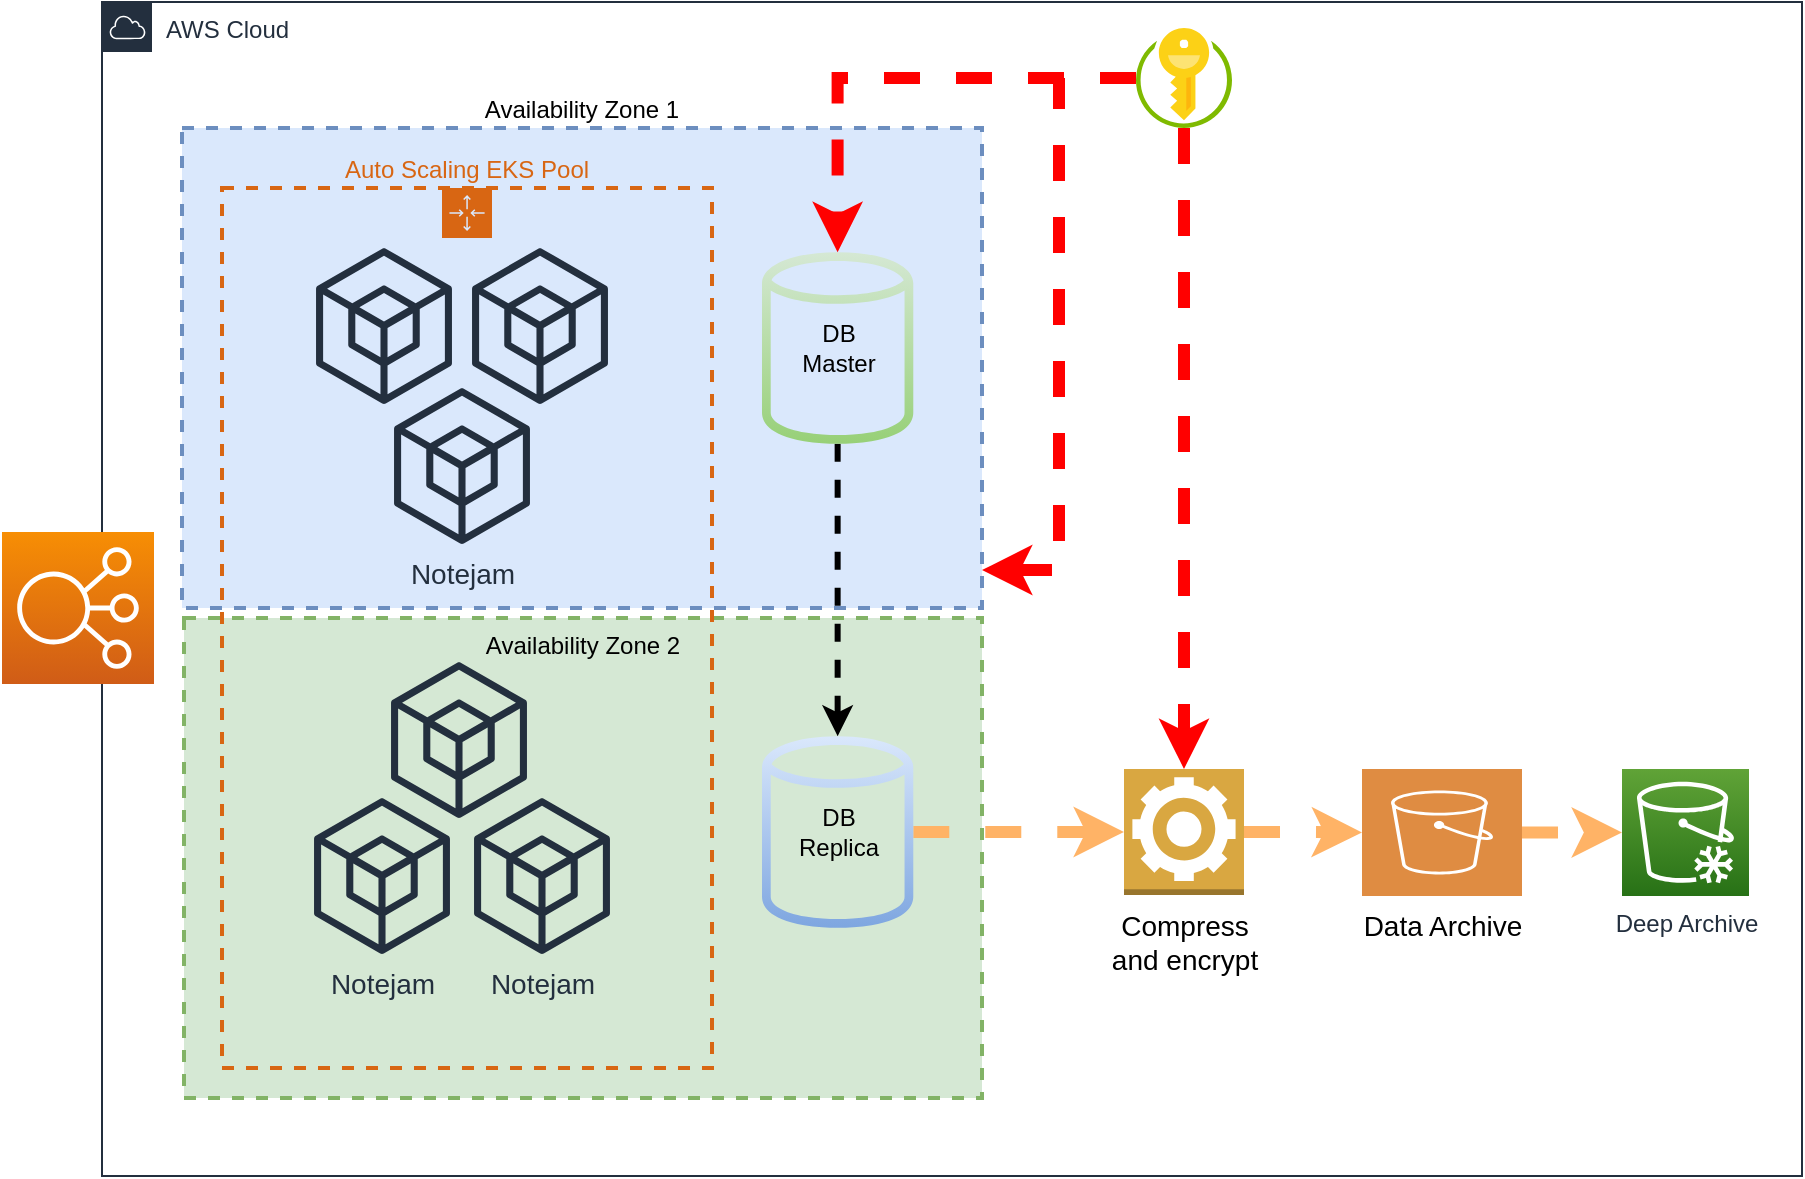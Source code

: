<mxfile version="13.7.9" type="device"><diagram id="Ht1M8jgEwFfnCIfOTk4-" name="Page-1"><mxGraphModel dx="2275" dy="1830" grid="1" gridSize="10" guides="1" tooltips="1" connect="1" arrows="1" fold="1" page="1" pageScale="1" pageWidth="1169" pageHeight="827" math="0" shadow="0"><root><mxCell id="0"/><mxCell id="1" parent="0"/><mxCell id="F3JP_dXPvNGLR4lrR2bO-14" value="AWS Cloud" style="points=[[0,0],[0.25,0],[0.5,0],[0.75,0],[1,0],[1,0.25],[1,0.5],[1,0.75],[1,1],[0.75,1],[0.5,1],[0.25,1],[0,1],[0,0.75],[0,0.5],[0,0.25]];outlineConnect=0;gradientColor=none;html=1;whiteSpace=wrap;fontSize=12;fontStyle=0;shape=mxgraph.aws4.group;grIcon=mxgraph.aws4.group_aws_cloud;strokeColor=#232F3E;fillColor=none;verticalAlign=top;align=left;spacingLeft=30;fontColor=#232F3E;dashed=0;" parent="1" vertex="1"><mxGeometry y="-827" width="850" height="587" as="geometry"/></mxCell><mxCell id="F3JP_dXPvNGLR4lrR2bO-28" value="Availability Zone 1" style="fillColor=#dae8fc;strokeColor=#6c8ebf;dashed=1;verticalAlign=bottom;fontStyle=0;labelPosition=center;verticalLabelPosition=top;align=center;strokeWidth=2;" parent="1" vertex="1"><mxGeometry x="40" y="-764" width="400" height="240" as="geometry"/></mxCell><mxCell id="F3JP_dXPvNGLR4lrR2bO-27" value="Availability Zone 2" style="fillColor=#d5e8d4;strokeColor=#82b366;dashed=1;verticalAlign=top;fontStyle=0;strokeWidth=2;" parent="1" vertex="1"><mxGeometry x="41" y="-519" width="399" height="240" as="geometry"/></mxCell><mxCell id="F3JP_dXPvNGLR4lrR2bO-32" value="" style="outlineConnect=0;fontColor=#232F3E;gradientColor=none;fillColor=#232F3E;strokeColor=none;dashed=0;verticalLabelPosition=bottom;verticalAlign=top;align=center;html=1;fontSize=12;fontStyle=0;aspect=fixed;pointerEvents=1;shape=mxgraph.aws4.external_sdk;" parent="1" vertex="1"><mxGeometry x="144.5" y="-497" width="68" height="78" as="geometry"/></mxCell><mxCell id="F3JP_dXPvNGLR4lrR2bO-16" value="Auto Scaling EKS Pool" style="points=[[0,0],[0.25,0],[0.5,0],[0.75,0],[1,0],[1,0.25],[1,0.5],[1,0.75],[1,1],[0.75,1],[0.5,1],[0.25,1],[0,1],[0,0.75],[0,0.5],[0,0.25]];outlineConnect=0;gradientColor=none;html=1;whiteSpace=wrap;fontSize=12;fontStyle=0;shape=mxgraph.aws4.groupCenter;grIcon=mxgraph.aws4.group_auto_scaling_group;grStroke=1;strokeColor=#D86613;fillColor=none;verticalAlign=bottom;align=center;fontColor=#D86613;dashed=1;spacingTop=25;labelPosition=center;verticalLabelPosition=top;strokeWidth=2;" parent="1" vertex="1"><mxGeometry x="60" y="-734" width="245" height="440" as="geometry"/></mxCell><mxCell id="F3JP_dXPvNGLR4lrR2bO-26" style="edgeStyle=orthogonalEdgeStyle;rounded=0;orthogonalLoop=1;jettySize=auto;html=1;strokeWidth=3;dashed=1;" parent="1" source="F3JP_dXPvNGLR4lrR2bO-25" target="F3JP_dXPvNGLR4lrR2bO-24" edge="1"><mxGeometry relative="1" as="geometry"/></mxCell><mxCell id="F3JP_dXPvNGLR4lrR2bO-29" value="" style="outlineConnect=0;fontColor=#232F3E;gradientColor=#F78E04;gradientDirection=north;fillColor=#D05C17;strokeColor=#ffffff;dashed=0;verticalLabelPosition=bottom;verticalAlign=top;align=center;html=1;fontSize=12;fontStyle=0;aspect=fixed;shape=mxgraph.aws4.resourceIcon;resIcon=mxgraph.aws4.elastic_load_balancing;" parent="1" vertex="1"><mxGeometry x="-50" y="-562" width="76" height="76" as="geometry"/></mxCell><mxCell id="F3JP_dXPvNGLR4lrR2bO-30" value="&lt;font style=&quot;font-size: 14px&quot;&gt;Notejam&lt;/font&gt;" style="outlineConnect=0;fontColor=#232F3E;gradientColor=none;fillColor=#232F3E;strokeColor=none;dashed=0;verticalLabelPosition=bottom;verticalAlign=top;align=center;html=1;fontSize=12;fontStyle=0;aspect=fixed;pointerEvents=1;shape=mxgraph.aws4.external_sdk;" parent="1" vertex="1"><mxGeometry x="106" y="-429" width="68" height="78" as="geometry"/></mxCell><mxCell id="F3JP_dXPvNGLR4lrR2bO-31" value="" style="outlineConnect=0;fontColor=#232F3E;gradientColor=none;fillColor=#232F3E;strokeColor=none;dashed=0;verticalLabelPosition=bottom;verticalAlign=top;align=center;html=1;fontSize=12;fontStyle=0;aspect=fixed;pointerEvents=1;shape=mxgraph.aws4.external_sdk;" parent="1" vertex="1"><mxGeometry x="107" y="-704" width="68" height="78" as="geometry"/></mxCell><mxCell id="F3JP_dXPvNGLR4lrR2bO-33" value="&lt;font style=&quot;font-size: 14px&quot;&gt;Notejam&lt;/font&gt;" style="outlineConnect=0;fontColor=#232F3E;gradientColor=none;fillColor=#232F3E;strokeColor=none;dashed=0;verticalLabelPosition=bottom;verticalAlign=top;align=center;html=1;fontSize=12;fontStyle=0;aspect=fixed;pointerEvents=1;shape=mxgraph.aws4.external_sdk;" parent="1" vertex="1"><mxGeometry x="146" y="-634" width="68" height="78" as="geometry"/></mxCell><mxCell id="F3JP_dXPvNGLR4lrR2bO-35" value="" style="outlineConnect=0;fontColor=#232F3E;gradientColor=none;fillColor=#232F3E;strokeColor=none;dashed=0;verticalLabelPosition=bottom;verticalAlign=top;align=center;html=1;fontSize=12;fontStyle=0;aspect=fixed;pointerEvents=1;shape=mxgraph.aws4.external_sdk;" parent="1" vertex="1"><mxGeometry x="185" y="-704" width="68" height="78" as="geometry"/></mxCell><mxCell id="9UAxF8MUiDaYqaHqVWHw-1" value="&lt;font style=&quot;font-size: 14px&quot;&gt;Notejam&lt;/font&gt;" style="outlineConnect=0;fontColor=#232F3E;gradientColor=none;fillColor=#232F3E;strokeColor=none;dashed=0;verticalLabelPosition=bottom;verticalAlign=top;align=center;html=1;fontSize=12;fontStyle=0;aspect=fixed;pointerEvents=1;shape=mxgraph.aws4.external_sdk;" parent="1" vertex="1"><mxGeometry x="186" y="-429" width="68" height="78" as="geometry"/></mxCell><mxCell id="F3JP_dXPvNGLR4lrR2bO-25" value="DB&lt;br&gt;Master" style="outlineConnect=0;fillColor=#d5e8d4;strokeColor=#82b366;dashed=0;verticalLabelPosition=middle;verticalAlign=middle;align=center;html=1;fontSize=12;fontStyle=0;aspect=fixed;pointerEvents=1;shape=mxgraph.aws4.generic_database;labelPosition=center;gradientColor=#97d077;" parent="1" vertex="1"><mxGeometry x="330" y="-704" width="75.64" height="100" as="geometry"/></mxCell><mxCell id="GyHseTV6RPv1mrgRUjt9-6" style="edgeStyle=orthogonalEdgeStyle;rounded=0;orthogonalLoop=1;jettySize=auto;html=1;entryX=0;entryY=0.5;entryDx=0;entryDy=0;entryPerimeter=0;strokeColor=#FFB366;strokeWidth=6;dashed=1;" parent="1" source="F3JP_dXPvNGLR4lrR2bO-24" target="GyHseTV6RPv1mrgRUjt9-3" edge="1"><mxGeometry relative="1" as="geometry"/></mxCell><mxCell id="F3JP_dXPvNGLR4lrR2bO-24" value="DB&lt;br&gt;Replica" style="outlineConnect=0;fillColor=#dae8fc;strokeColor=#6c8ebf;dashed=0;verticalLabelPosition=middle;verticalAlign=middle;align=center;html=1;fontSize=12;fontStyle=0;aspect=fixed;pointerEvents=1;shape=mxgraph.aws4.generic_database;labelPosition=center;gradientColor=#7ea6e0;" parent="1" vertex="1"><mxGeometry x="330" y="-462" width="75.64" height="100" as="geometry"/></mxCell><mxCell id="GyHseTV6RPv1mrgRUjt9-7" style="edgeStyle=orthogonalEdgeStyle;rounded=0;orthogonalLoop=1;jettySize=auto;html=1;dashed=1;strokeColor=#FFB366;strokeWidth=6;" parent="1" source="GyHseTV6RPv1mrgRUjt9-3" target="GyHseTV6RPv1mrgRUjt9-4" edge="1"><mxGeometry relative="1" as="geometry"/></mxCell><mxCell id="GyHseTV6RPv1mrgRUjt9-3" value="&lt;font style=&quot;font-size: 14px&quot;&gt;Compress &lt;br&gt;and encrypt&lt;/font&gt;" style="outlineConnect=0;dashed=0;verticalLabelPosition=bottom;verticalAlign=top;align=center;html=1;shape=mxgraph.aws3.worker;fillColor=#D9A741;gradientColor=none;" parent="1" vertex="1"><mxGeometry x="511" y="-443.5" width="60" height="63" as="geometry"/></mxCell><mxCell id="GyHseTV6RPv1mrgRUjt9-8" style="edgeStyle=orthogonalEdgeStyle;rounded=0;orthogonalLoop=1;jettySize=auto;html=1;dashed=1;strokeColor=#FFB366;strokeWidth=6;" parent="1" source="GyHseTV6RPv1mrgRUjt9-4" target="GyHseTV6RPv1mrgRUjt9-5" edge="1"><mxGeometry relative="1" as="geometry"/></mxCell><mxCell id="GyHseTV6RPv1mrgRUjt9-4" value="&lt;font color=&quot;#000000&quot; style=&quot;font-size: 14px&quot;&gt;Data Archive&lt;/font&gt;" style="pointerEvents=1;shadow=0;dashed=0;html=1;strokeColor=none;fillColor=#DF8C42;labelPosition=center;verticalLabelPosition=bottom;verticalAlign=top;align=center;outlineConnect=0;shape=mxgraph.veeam2.aws_s3;fontColor=#006633;" parent="1" vertex="1"><mxGeometry x="630" y="-443.5" width="80" height="63.5" as="geometry"/></mxCell><mxCell id="GyHseTV6RPv1mrgRUjt9-5" value="Deep Archive" style="outlineConnect=0;fontColor=#232F3E;gradientColor=#60A337;gradientDirection=north;fillColor=#277116;strokeColor=#ffffff;dashed=0;verticalLabelPosition=bottom;verticalAlign=top;align=center;html=1;fontSize=12;fontStyle=0;aspect=fixed;shape=mxgraph.aws4.resourceIcon;resIcon=mxgraph.aws4.glacier;" parent="1" vertex="1"><mxGeometry x="760" y="-443.5" width="63.5" height="63.5" as="geometry"/></mxCell><mxCell id="GyHseTV6RPv1mrgRUjt9-10" style="edgeStyle=orthogonalEdgeStyle;rounded=0;orthogonalLoop=1;jettySize=auto;html=1;dashed=1;strokeWidth=6;strokeColor=#FF0000;" parent="1" source="GyHseTV6RPv1mrgRUjt9-9" target="F3JP_dXPvNGLR4lrR2bO-25" edge="1"><mxGeometry relative="1" as="geometry"/></mxCell><mxCell id="GyHseTV6RPv1mrgRUjt9-11" style="edgeStyle=orthogonalEdgeStyle;rounded=0;orthogonalLoop=1;jettySize=auto;html=1;dashed=1;strokeColor=#FF0000;strokeWidth=6;" parent="1" source="GyHseTV6RPv1mrgRUjt9-9" target="GyHseTV6RPv1mrgRUjt9-3" edge="1"><mxGeometry relative="1" as="geometry"/></mxCell><mxCell id="GyHseTV6RPv1mrgRUjt9-12" style="edgeStyle=orthogonalEdgeStyle;rounded=0;orthogonalLoop=1;jettySize=auto;html=1;entryX=1;entryY=0.921;entryDx=0;entryDy=0;entryPerimeter=0;dashed=1;strokeColor=#FF0000;strokeWidth=6;" parent="1" source="GyHseTV6RPv1mrgRUjt9-9" target="F3JP_dXPvNGLR4lrR2bO-28" edge="1"><mxGeometry relative="1" as="geometry"/></mxCell><mxCell id="GyHseTV6RPv1mrgRUjt9-9" value="" style="aspect=fixed;html=1;points=[];align=center;image;fontSize=12;image=img/lib/mscae/Key_Vaults.svg;" parent="1" vertex="1"><mxGeometry x="517" y="-814" width="48" height="50" as="geometry"/></mxCell></root></mxGraphModel></diagram></mxfile>